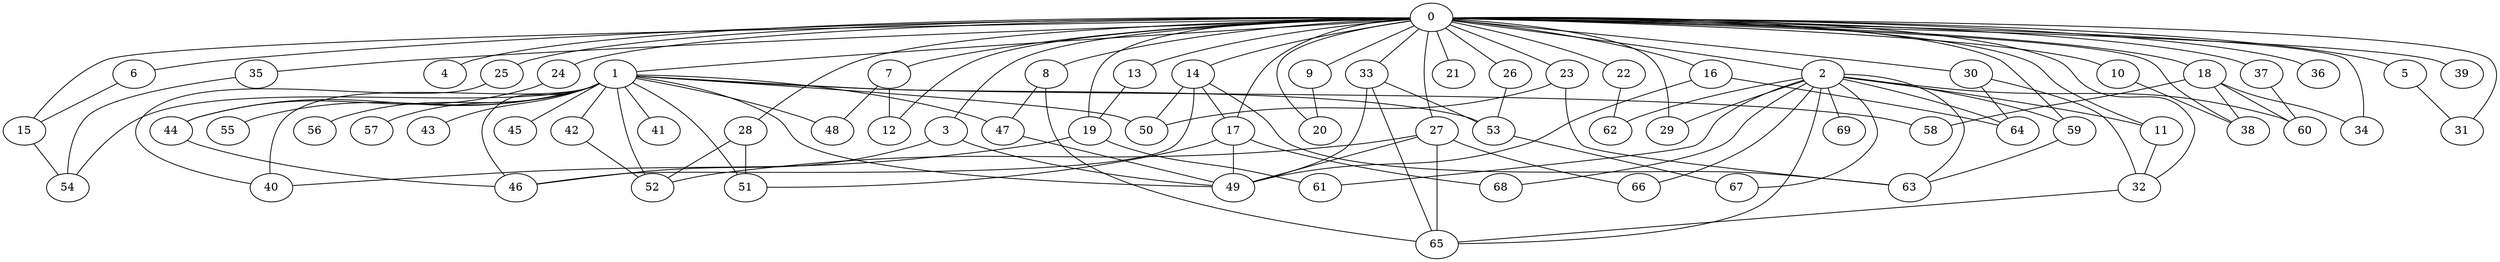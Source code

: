 
graph graphname {
    0 -- 1
0 -- 2
0 -- 3
0 -- 4
0 -- 5
0 -- 6
0 -- 7
0 -- 8
0 -- 9
0 -- 10
0 -- 11
0 -- 12
0 -- 13
0 -- 14
0 -- 15
0 -- 16
0 -- 17
0 -- 18
0 -- 19
0 -- 20
0 -- 21
0 -- 22
0 -- 23
0 -- 24
0 -- 25
0 -- 26
0 -- 27
0 -- 28
0 -- 29
0 -- 30
0 -- 31
0 -- 32
0 -- 33
0 -- 34
0 -- 35
0 -- 36
0 -- 37
0 -- 38
0 -- 39
0 -- 59
1 -- 40
1 -- 41
1 -- 42
1 -- 43
1 -- 44
1 -- 45
1 -- 46
1 -- 47
1 -- 48
1 -- 49
1 -- 50
1 -- 51
1 -- 52
1 -- 53
1 -- 54
1 -- 55
1 -- 56
1 -- 57
1 -- 58
2 -- 64
2 -- 66
2 -- 67
2 -- 68
2 -- 69
2 -- 65
2 -- 59
2 -- 60
2 -- 61
2 -- 62
2 -- 63
2 -- 29
2 -- 11
3 -- 46
3 -- 49
5 -- 31
6 -- 15
7 -- 12
7 -- 48
8 -- 47
8 -- 65
9 -- 20
10 -- 38
11 -- 32
13 -- 19
14 -- 17
14 -- 50
14 -- 46
14 -- 63
15 -- 54
16 -- 49
16 -- 64
17 -- 68
17 -- 51
17 -- 49
18 -- 34
18 -- 38
18 -- 60
18 -- 58
19 -- 40
19 -- 61
22 -- 62
23 -- 63
23 -- 50
24 -- 44
25 -- 40
26 -- 53
27 -- 65
27 -- 52
27 -- 66
27 -- 49
28 -- 52
28 -- 51
30 -- 32
30 -- 64
32 -- 65
33 -- 49
33 -- 65
33 -- 53
35 -- 54
37 -- 60
42 -- 52
44 -- 46
47 -- 49
53 -- 67
59 -- 63

}
